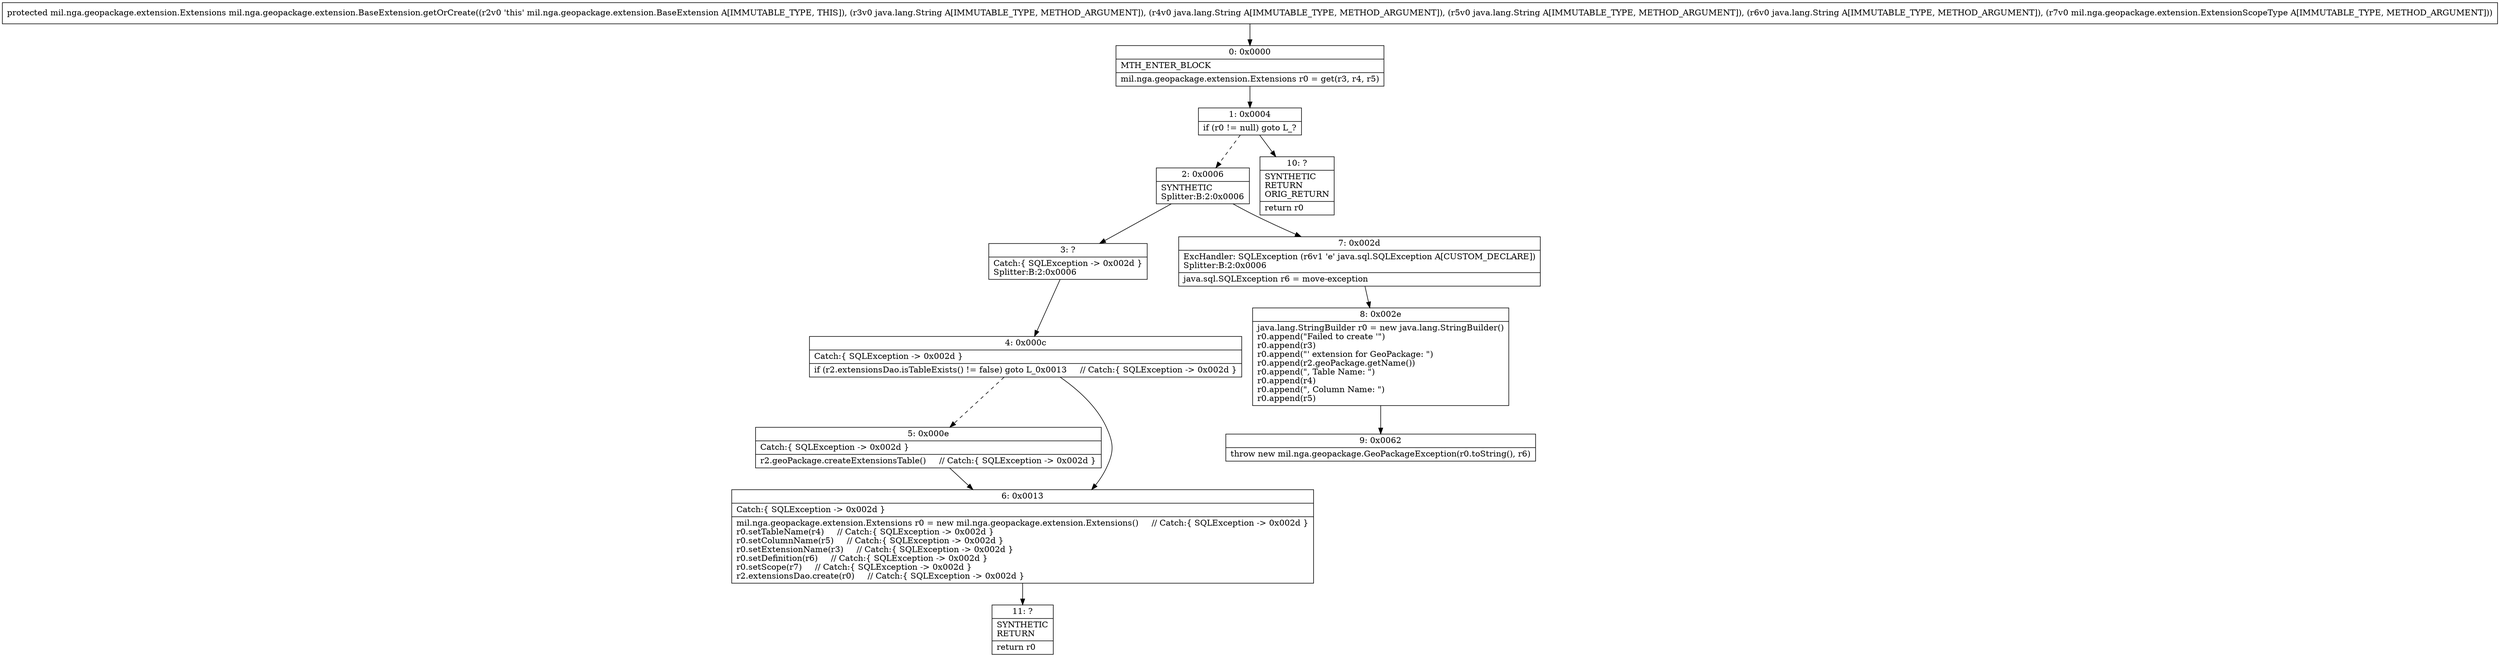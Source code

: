 digraph "CFG formil.nga.geopackage.extension.BaseExtension.getOrCreate(Ljava\/lang\/String;Ljava\/lang\/String;Ljava\/lang\/String;Ljava\/lang\/String;Lmil\/nga\/geopackage\/extension\/ExtensionScopeType;)Lmil\/nga\/geopackage\/extension\/Extensions;" {
Node_0 [shape=record,label="{0\:\ 0x0000|MTH_ENTER_BLOCK\l|mil.nga.geopackage.extension.Extensions r0 = get(r3, r4, r5)\l}"];
Node_1 [shape=record,label="{1\:\ 0x0004|if (r0 != null) goto L_?\l}"];
Node_2 [shape=record,label="{2\:\ 0x0006|SYNTHETIC\lSplitter:B:2:0x0006\l}"];
Node_3 [shape=record,label="{3\:\ ?|Catch:\{ SQLException \-\> 0x002d \}\lSplitter:B:2:0x0006\l}"];
Node_4 [shape=record,label="{4\:\ 0x000c|Catch:\{ SQLException \-\> 0x002d \}\l|if (r2.extensionsDao.isTableExists() != false) goto L_0x0013     \/\/ Catch:\{ SQLException \-\> 0x002d \}\l}"];
Node_5 [shape=record,label="{5\:\ 0x000e|Catch:\{ SQLException \-\> 0x002d \}\l|r2.geoPackage.createExtensionsTable()     \/\/ Catch:\{ SQLException \-\> 0x002d \}\l}"];
Node_6 [shape=record,label="{6\:\ 0x0013|Catch:\{ SQLException \-\> 0x002d \}\l|mil.nga.geopackage.extension.Extensions r0 = new mil.nga.geopackage.extension.Extensions()     \/\/ Catch:\{ SQLException \-\> 0x002d \}\lr0.setTableName(r4)     \/\/ Catch:\{ SQLException \-\> 0x002d \}\lr0.setColumnName(r5)     \/\/ Catch:\{ SQLException \-\> 0x002d \}\lr0.setExtensionName(r3)     \/\/ Catch:\{ SQLException \-\> 0x002d \}\lr0.setDefinition(r6)     \/\/ Catch:\{ SQLException \-\> 0x002d \}\lr0.setScope(r7)     \/\/ Catch:\{ SQLException \-\> 0x002d \}\lr2.extensionsDao.create(r0)     \/\/ Catch:\{ SQLException \-\> 0x002d \}\l}"];
Node_7 [shape=record,label="{7\:\ 0x002d|ExcHandler: SQLException (r6v1 'e' java.sql.SQLException A[CUSTOM_DECLARE])\lSplitter:B:2:0x0006\l|java.sql.SQLException r6 = move\-exception\l}"];
Node_8 [shape=record,label="{8\:\ 0x002e|java.lang.StringBuilder r0 = new java.lang.StringBuilder()\lr0.append(\"Failed to create '\")\lr0.append(r3)\lr0.append(\"' extension for GeoPackage: \")\lr0.append(r2.geoPackage.getName())\lr0.append(\", Table Name: \")\lr0.append(r4)\lr0.append(\", Column Name: \")\lr0.append(r5)\l}"];
Node_9 [shape=record,label="{9\:\ 0x0062|throw new mil.nga.geopackage.GeoPackageException(r0.toString(), r6)\l}"];
Node_10 [shape=record,label="{10\:\ ?|SYNTHETIC\lRETURN\lORIG_RETURN\l|return r0\l}"];
Node_11 [shape=record,label="{11\:\ ?|SYNTHETIC\lRETURN\l|return r0\l}"];
MethodNode[shape=record,label="{protected mil.nga.geopackage.extension.Extensions mil.nga.geopackage.extension.BaseExtension.getOrCreate((r2v0 'this' mil.nga.geopackage.extension.BaseExtension A[IMMUTABLE_TYPE, THIS]), (r3v0 java.lang.String A[IMMUTABLE_TYPE, METHOD_ARGUMENT]), (r4v0 java.lang.String A[IMMUTABLE_TYPE, METHOD_ARGUMENT]), (r5v0 java.lang.String A[IMMUTABLE_TYPE, METHOD_ARGUMENT]), (r6v0 java.lang.String A[IMMUTABLE_TYPE, METHOD_ARGUMENT]), (r7v0 mil.nga.geopackage.extension.ExtensionScopeType A[IMMUTABLE_TYPE, METHOD_ARGUMENT])) }"];
MethodNode -> Node_0;
Node_0 -> Node_1;
Node_1 -> Node_2[style=dashed];
Node_1 -> Node_10;
Node_2 -> Node_3;
Node_2 -> Node_7;
Node_3 -> Node_4;
Node_4 -> Node_5[style=dashed];
Node_4 -> Node_6;
Node_5 -> Node_6;
Node_6 -> Node_11;
Node_7 -> Node_8;
Node_8 -> Node_9;
}


